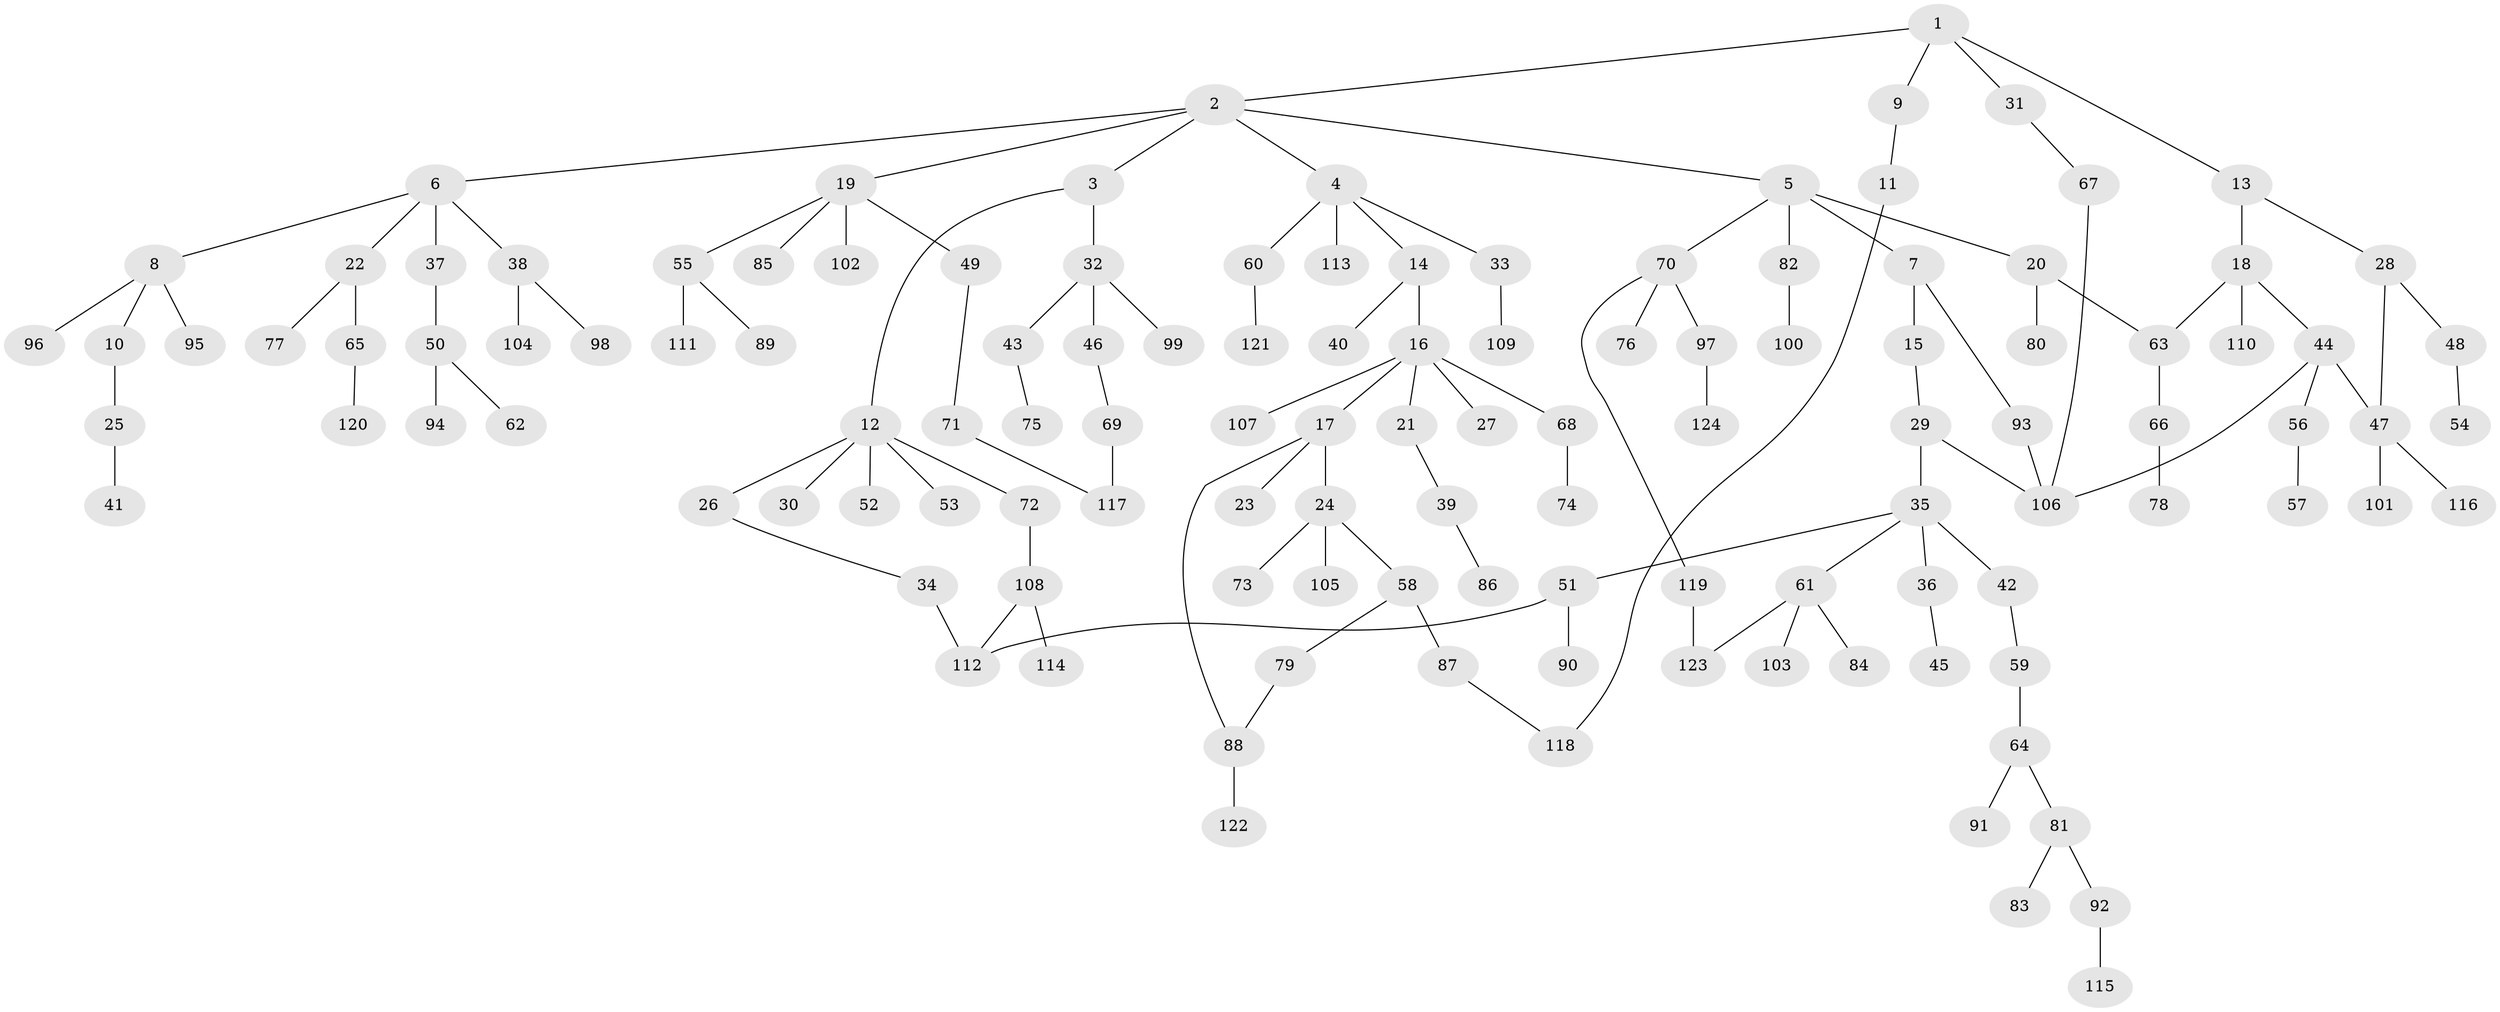 // coarse degree distribution, {4: 0.05747126436781609, 6: 0.011494252873563218, 3: 0.1724137931034483, 5: 0.06896551724137931, 2: 0.3793103448275862, 1: 0.3103448275862069}
// Generated by graph-tools (version 1.1) at 2025/36/03/04/25 23:36:12]
// undirected, 124 vertices, 134 edges
graph export_dot {
  node [color=gray90,style=filled];
  1;
  2;
  3;
  4;
  5;
  6;
  7;
  8;
  9;
  10;
  11;
  12;
  13;
  14;
  15;
  16;
  17;
  18;
  19;
  20;
  21;
  22;
  23;
  24;
  25;
  26;
  27;
  28;
  29;
  30;
  31;
  32;
  33;
  34;
  35;
  36;
  37;
  38;
  39;
  40;
  41;
  42;
  43;
  44;
  45;
  46;
  47;
  48;
  49;
  50;
  51;
  52;
  53;
  54;
  55;
  56;
  57;
  58;
  59;
  60;
  61;
  62;
  63;
  64;
  65;
  66;
  67;
  68;
  69;
  70;
  71;
  72;
  73;
  74;
  75;
  76;
  77;
  78;
  79;
  80;
  81;
  82;
  83;
  84;
  85;
  86;
  87;
  88;
  89;
  90;
  91;
  92;
  93;
  94;
  95;
  96;
  97;
  98;
  99;
  100;
  101;
  102;
  103;
  104;
  105;
  106;
  107;
  108;
  109;
  110;
  111;
  112;
  113;
  114;
  115;
  116;
  117;
  118;
  119;
  120;
  121;
  122;
  123;
  124;
  1 -- 2;
  1 -- 9;
  1 -- 13;
  1 -- 31;
  2 -- 3;
  2 -- 4;
  2 -- 5;
  2 -- 6;
  2 -- 19;
  3 -- 12;
  3 -- 32;
  4 -- 14;
  4 -- 33;
  4 -- 60;
  4 -- 113;
  5 -- 7;
  5 -- 20;
  5 -- 70;
  5 -- 82;
  6 -- 8;
  6 -- 22;
  6 -- 37;
  6 -- 38;
  7 -- 15;
  7 -- 93;
  8 -- 10;
  8 -- 95;
  8 -- 96;
  9 -- 11;
  10 -- 25;
  11 -- 118;
  12 -- 26;
  12 -- 30;
  12 -- 52;
  12 -- 53;
  12 -- 72;
  13 -- 18;
  13 -- 28;
  14 -- 16;
  14 -- 40;
  15 -- 29;
  16 -- 17;
  16 -- 21;
  16 -- 27;
  16 -- 68;
  16 -- 107;
  17 -- 23;
  17 -- 24;
  17 -- 88;
  18 -- 44;
  18 -- 110;
  18 -- 63;
  19 -- 49;
  19 -- 55;
  19 -- 85;
  19 -- 102;
  20 -- 63;
  20 -- 80;
  21 -- 39;
  22 -- 65;
  22 -- 77;
  24 -- 58;
  24 -- 73;
  24 -- 105;
  25 -- 41;
  26 -- 34;
  28 -- 48;
  28 -- 47;
  29 -- 35;
  29 -- 106;
  31 -- 67;
  32 -- 43;
  32 -- 46;
  32 -- 99;
  33 -- 109;
  34 -- 112;
  35 -- 36;
  35 -- 42;
  35 -- 51;
  35 -- 61;
  36 -- 45;
  37 -- 50;
  38 -- 98;
  38 -- 104;
  39 -- 86;
  42 -- 59;
  43 -- 75;
  44 -- 47;
  44 -- 56;
  44 -- 106;
  46 -- 69;
  47 -- 101;
  47 -- 116;
  48 -- 54;
  49 -- 71;
  50 -- 62;
  50 -- 94;
  51 -- 90;
  51 -- 112;
  55 -- 89;
  55 -- 111;
  56 -- 57;
  58 -- 79;
  58 -- 87;
  59 -- 64;
  60 -- 121;
  61 -- 84;
  61 -- 103;
  61 -- 123;
  63 -- 66;
  64 -- 81;
  64 -- 91;
  65 -- 120;
  66 -- 78;
  67 -- 106;
  68 -- 74;
  69 -- 117;
  70 -- 76;
  70 -- 97;
  70 -- 119;
  71 -- 117;
  72 -- 108;
  79 -- 88;
  81 -- 83;
  81 -- 92;
  82 -- 100;
  87 -- 118;
  88 -- 122;
  92 -- 115;
  93 -- 106;
  97 -- 124;
  108 -- 114;
  108 -- 112;
  119 -- 123;
}
